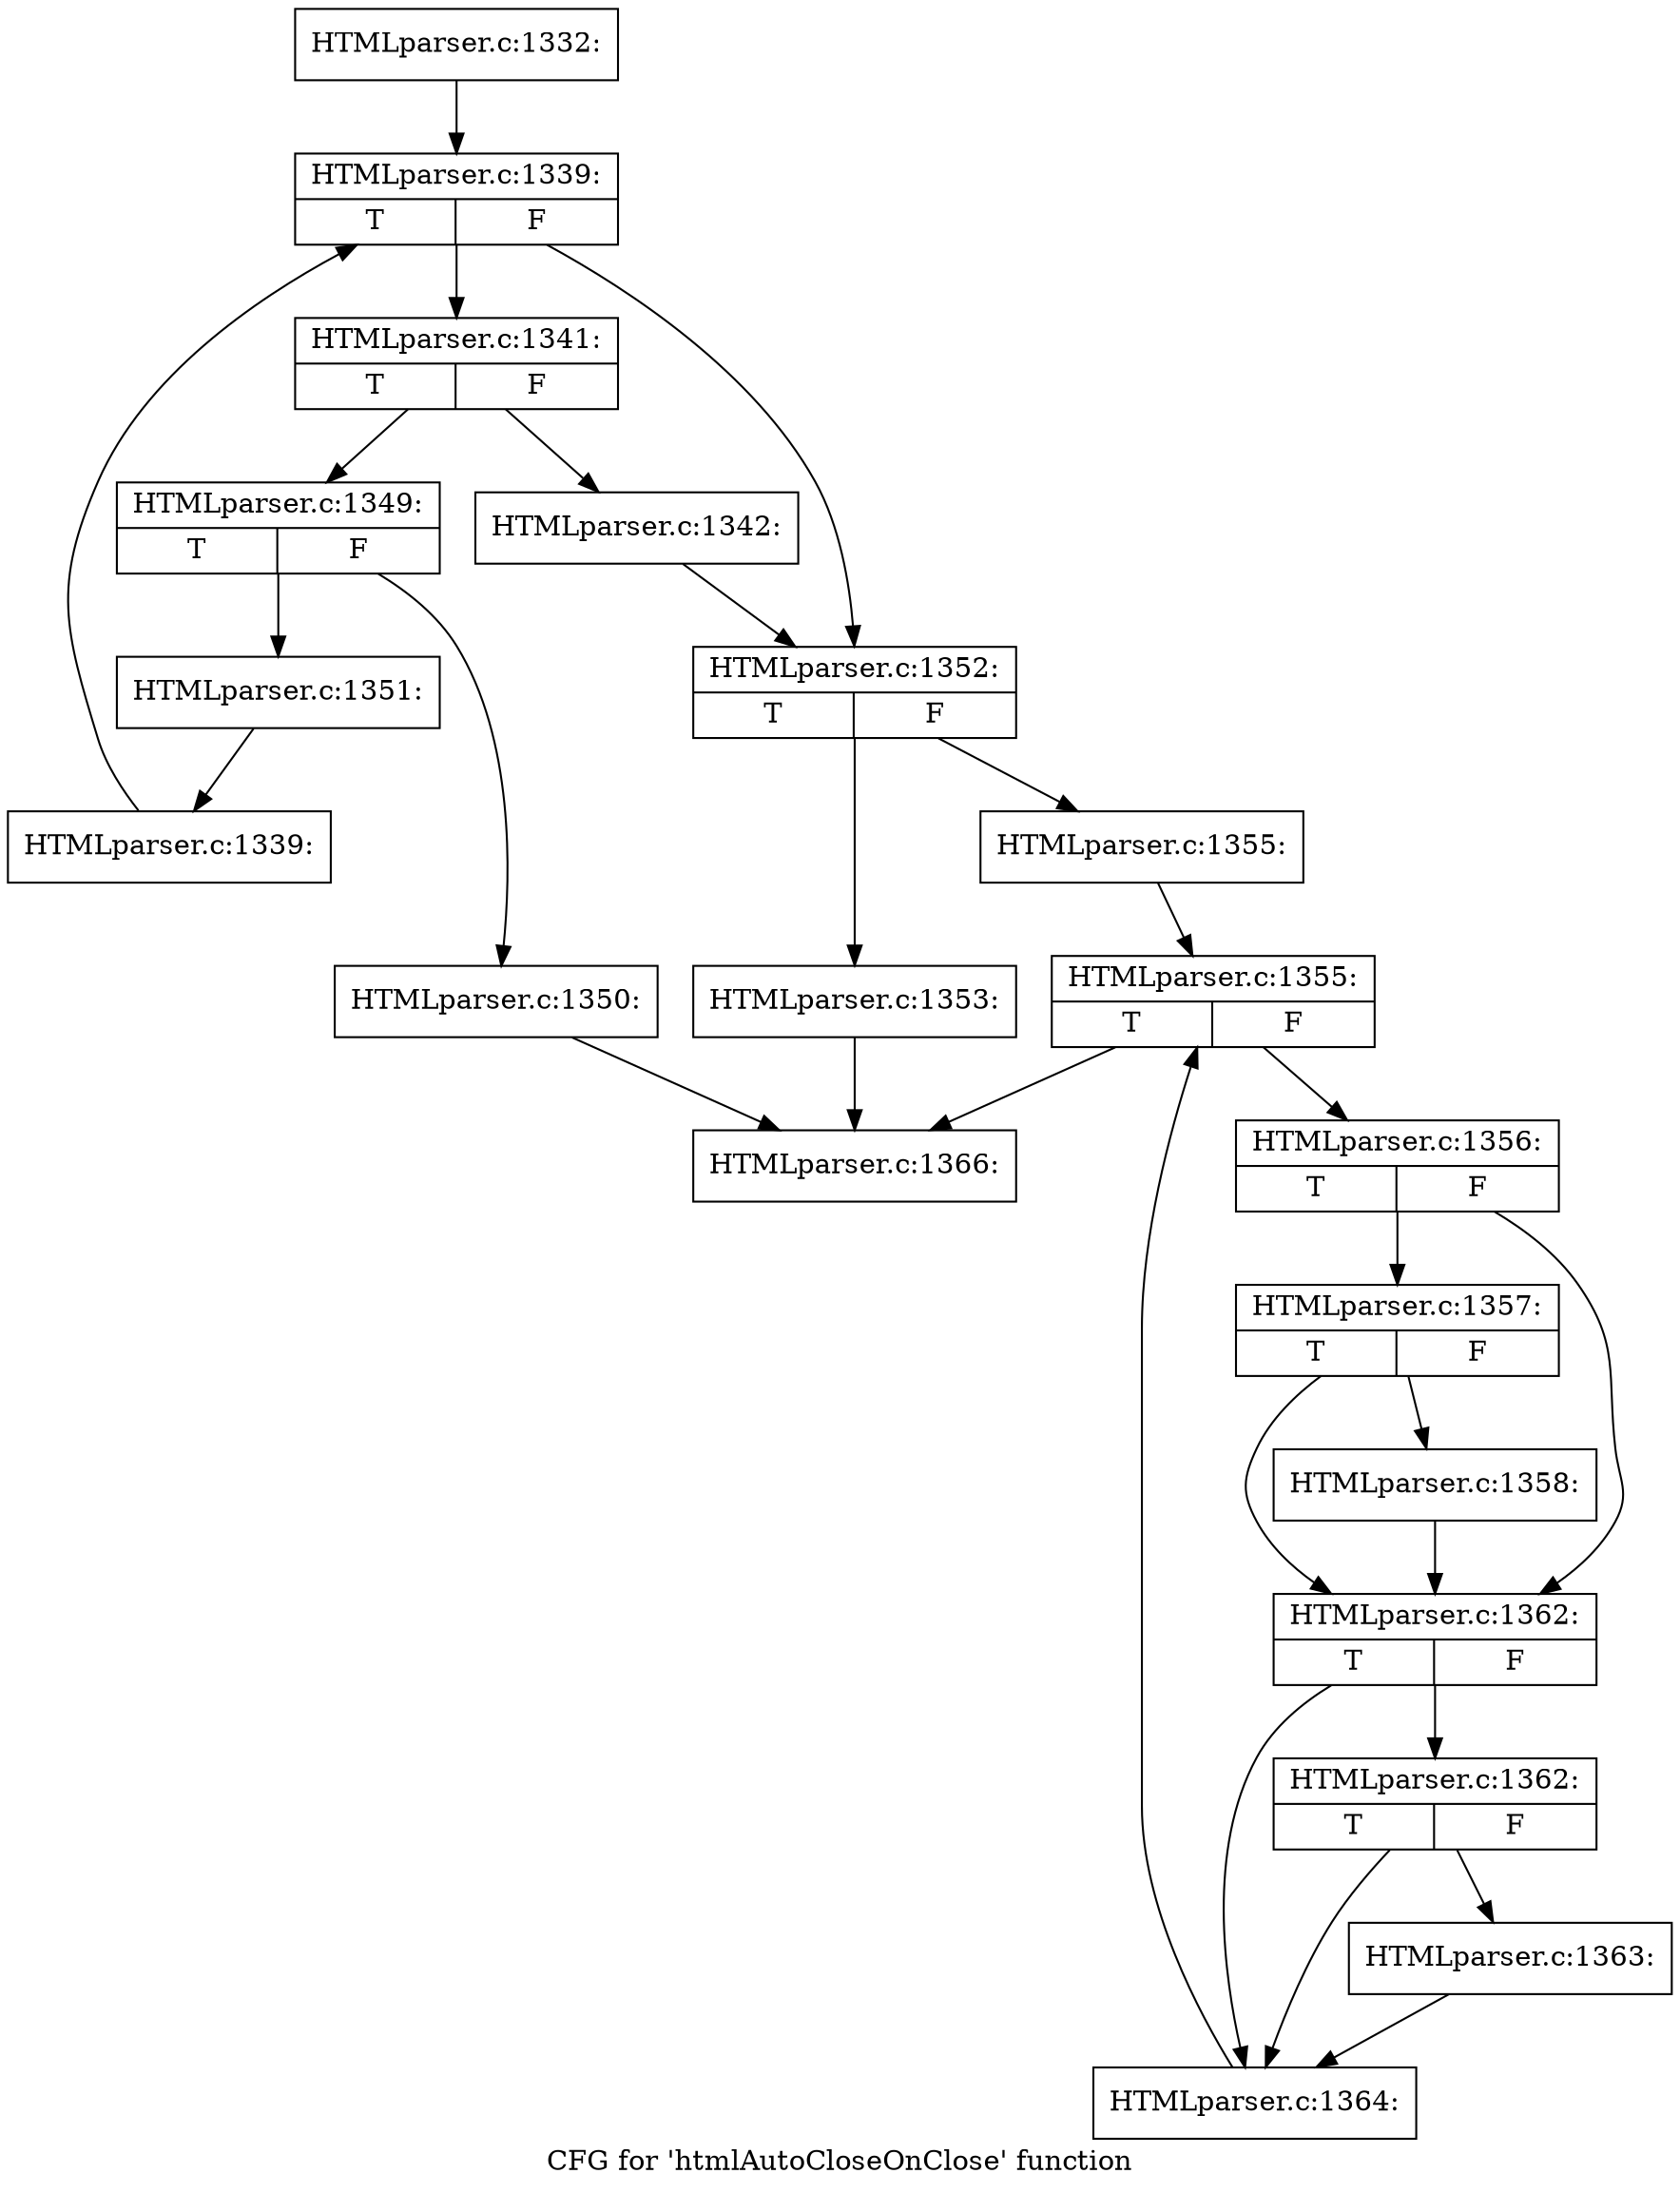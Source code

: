digraph "CFG for 'htmlAutoCloseOnClose' function" {
	label="CFG for 'htmlAutoCloseOnClose' function";

	Node0x3996090 [shape=record,label="{HTMLparser.c:1332:}"];
	Node0x3996090 -> Node0x3fa8e50;
	Node0x3fa8e50 [shape=record,label="{HTMLparser.c:1339:|{<s0>T|<s1>F}}"];
	Node0x3fa8e50 -> Node0x3fa9610;
	Node0x3fa8e50 -> Node0x3afee40;
	Node0x3fa9610 [shape=record,label="{HTMLparser.c:1341:|{<s0>T|<s1>F}}"];
	Node0x3fa9610 -> Node0x3fa97b0;
	Node0x3fa9610 -> Node0x3fa9800;
	Node0x3fa97b0 [shape=record,label="{HTMLparser.c:1342:}"];
	Node0x3fa97b0 -> Node0x3afee40;
	Node0x3fa9800 [shape=record,label="{HTMLparser.c:1349:|{<s0>T|<s1>F}}"];
	Node0x3fa9800 -> Node0x3fa9ed0;
	Node0x3fa9800 -> Node0x3fa9f20;
	Node0x3fa9ed0 [shape=record,label="{HTMLparser.c:1350:}"];
	Node0x3fa9ed0 -> Node0x3faaf40;
	Node0x3fa9f20 [shape=record,label="{HTMLparser.c:1351:}"];
	Node0x3fa9f20 -> Node0x3fa9180;
	Node0x3fa9180 [shape=record,label="{HTMLparser.c:1339:}"];
	Node0x3fa9180 -> Node0x3fa8e50;
	Node0x3afee40 [shape=record,label="{HTMLparser.c:1352:|{<s0>T|<s1>F}}"];
	Node0x3afee40 -> Node0x3faa9d0;
	Node0x3afee40 -> Node0x3faaa20;
	Node0x3faa9d0 [shape=record,label="{HTMLparser.c:1353:}"];
	Node0x3faa9d0 -> Node0x3faaf40;
	Node0x3faaa20 [shape=record,label="{HTMLparser.c:1355:}"];
	Node0x3faaa20 -> Node0x3faad60;
	Node0x3faad60 [shape=record,label="{HTMLparser.c:1355:|{<s0>T|<s1>F}}"];
	Node0x3faad60 -> Node0x3fab340;
	Node0x3faad60 -> Node0x3faaf40;
	Node0x3fab340 [shape=record,label="{HTMLparser.c:1356:|{<s0>T|<s1>F}}"];
	Node0x3fab340 -> Node0x3fab850;
	Node0x3fab340 -> Node0x3fab800;
	Node0x3fab850 [shape=record,label="{HTMLparser.c:1357:|{<s0>T|<s1>F}}"];
	Node0x3fab850 -> Node0x3fab7b0;
	Node0x3fab850 -> Node0x3fab800;
	Node0x3fab7b0 [shape=record,label="{HTMLparser.c:1358:}"];
	Node0x3fab7b0 -> Node0x3fab800;
	Node0x3fab800 [shape=record,label="{HTMLparser.c:1362:|{<s0>T|<s1>F}}"];
	Node0x3fab800 -> Node0x3fac510;
	Node0x3fab800 -> Node0x3fac4c0;
	Node0x3fac510 [shape=record,label="{HTMLparser.c:1362:|{<s0>T|<s1>F}}"];
	Node0x3fac510 -> Node0x3fac470;
	Node0x3fac510 -> Node0x3fac4c0;
	Node0x3fac470 [shape=record,label="{HTMLparser.c:1363:}"];
	Node0x3fac470 -> Node0x3fac4c0;
	Node0x3fac4c0 [shape=record,label="{HTMLparser.c:1364:}"];
	Node0x3fac4c0 -> Node0x3faad60;
	Node0x3faaf40 [shape=record,label="{HTMLparser.c:1366:}"];
}
